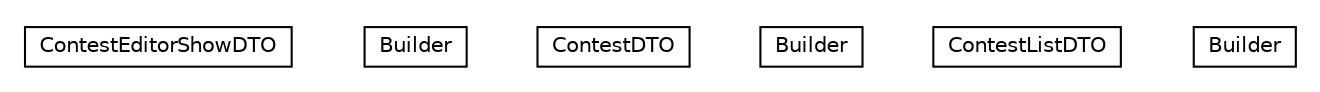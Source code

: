 #!/usr/local/bin/dot
#
# Class diagram 
# Generated by UMLGraph version 5.1 (http://www.umlgraph.org/)
#

digraph G {
	edge [fontname="Helvetica",fontsize=10,labelfontname="Helvetica",labelfontsize=10];
	node [fontname="Helvetica",fontsize=10,shape=plaintext];
	nodesep=0.25;
	ranksep=0.5;
	// cn.edu.uestc.acmicpc.db.dto.impl.contest.ContestEditorShowDTO
	c748 [label=<<table title="cn.edu.uestc.acmicpc.db.dto.impl.contest.ContestEditorShowDTO" border="0" cellborder="1" cellspacing="0" cellpadding="2" port="p" href="./ContestEditorShowDTO.html">
		<tr><td><table border="0" cellspacing="0" cellpadding="1">
<tr><td align="center" balign="center"> ContestEditorShowDTO </td></tr>
		</table></td></tr>
		</table>>, fontname="Helvetica", fontcolor="black", fontsize=10.0];
	// cn.edu.uestc.acmicpc.db.dto.impl.contest.ContestEditorShowDTO.Builder
	c749 [label=<<table title="cn.edu.uestc.acmicpc.db.dto.impl.contest.ContestEditorShowDTO.Builder" border="0" cellborder="1" cellspacing="0" cellpadding="2" port="p" href="./ContestEditorShowDTO.Builder.html">
		<tr><td><table border="0" cellspacing="0" cellpadding="1">
<tr><td align="center" balign="center"> Builder </td></tr>
		</table></td></tr>
		</table>>, fontname="Helvetica", fontcolor="black", fontsize=10.0];
	// cn.edu.uestc.acmicpc.db.dto.impl.contest.ContestDTO
	c750 [label=<<table title="cn.edu.uestc.acmicpc.db.dto.impl.contest.ContestDTO" border="0" cellborder="1" cellspacing="0" cellpadding="2" port="p" href="./ContestDTO.html">
		<tr><td><table border="0" cellspacing="0" cellpadding="1">
<tr><td align="center" balign="center"> ContestDTO </td></tr>
		</table></td></tr>
		</table>>, fontname="Helvetica", fontcolor="black", fontsize=10.0];
	// cn.edu.uestc.acmicpc.db.dto.impl.contest.ContestDTO.Builder
	c751 [label=<<table title="cn.edu.uestc.acmicpc.db.dto.impl.contest.ContestDTO.Builder" border="0" cellborder="1" cellspacing="0" cellpadding="2" port="p" href="./ContestDTO.Builder.html">
		<tr><td><table border="0" cellspacing="0" cellpadding="1">
<tr><td align="center" balign="center"> Builder </td></tr>
		</table></td></tr>
		</table>>, fontname="Helvetica", fontcolor="black", fontsize=10.0];
	// cn.edu.uestc.acmicpc.db.dto.impl.contest.ContestListDTO
	c752 [label=<<table title="cn.edu.uestc.acmicpc.db.dto.impl.contest.ContestListDTO" border="0" cellborder="1" cellspacing="0" cellpadding="2" port="p" href="./ContestListDTO.html">
		<tr><td><table border="0" cellspacing="0" cellpadding="1">
<tr><td align="center" balign="center"> ContestListDTO </td></tr>
		</table></td></tr>
		</table>>, fontname="Helvetica", fontcolor="black", fontsize=10.0];
	// cn.edu.uestc.acmicpc.db.dto.impl.contest.ContestListDTO.Builder
	c753 [label=<<table title="cn.edu.uestc.acmicpc.db.dto.impl.contest.ContestListDTO.Builder" border="0" cellborder="1" cellspacing="0" cellpadding="2" port="p" href="./ContestListDTO.Builder.html">
		<tr><td><table border="0" cellspacing="0" cellpadding="1">
<tr><td align="center" balign="center"> Builder </td></tr>
		</table></td></tr>
		</table>>, fontname="Helvetica", fontcolor="black", fontsize=10.0];
}

